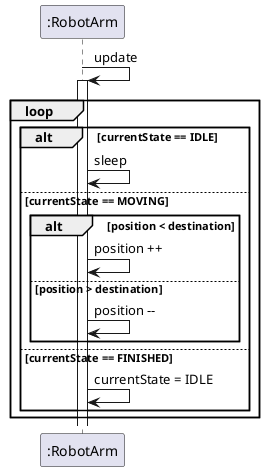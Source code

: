@startuml sequence
participant ":RobotArm"

":RobotArm" -> ":RobotArm" : update
activate ":RobotArm"
loop
    alt currentState == IDLE
        ":RobotArm" -> ":RobotArm" : sleep
    else currentState == MOVING
        alt position < destination
            ":RobotArm" -> ":RobotArm" : position ++
        else position > destination
            ":RobotArm" -> ":RobotArm" : position --
        end
    else currentState == FINISHED
        ":RobotArm" -> ":RobotArm" : currentState = IDLE
    end
end
@enduml